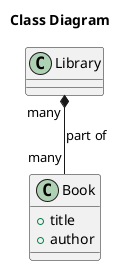 @startuml
'http://plantuml.com/class-diagram

title Class Diagram

class Book {
    + title
    + author
}

Library "many" *-- "many" Book : part of


' Class01 <|-- Class02
' Class03 *-- Class04
' Class05 o-- Class06
' Class07 .. Class08
' Class09 -- Class10

' '#
' Class11 <|.. Class12
' Class13 --> Class14
' Class15 ..> Class16
' Class17 ..|> Class18
' Class19 <--* Class20

' '#
' Class21 #-- Class22
' Class23 x-- Class24
' Class25 }-- Class26
' Class27 +-- Class28
' Class29 ^-- Class30

'#
' Class01 "1" *-- "many" Class02 : contains

'Class03 o-- Class04 : aggregation

'Class05 --> "1" Class06

'#

'class Car

'Driver - Car : drives >
'Car *- Wheel : have 4 >
'Car -- Person : < owns
@enduml
